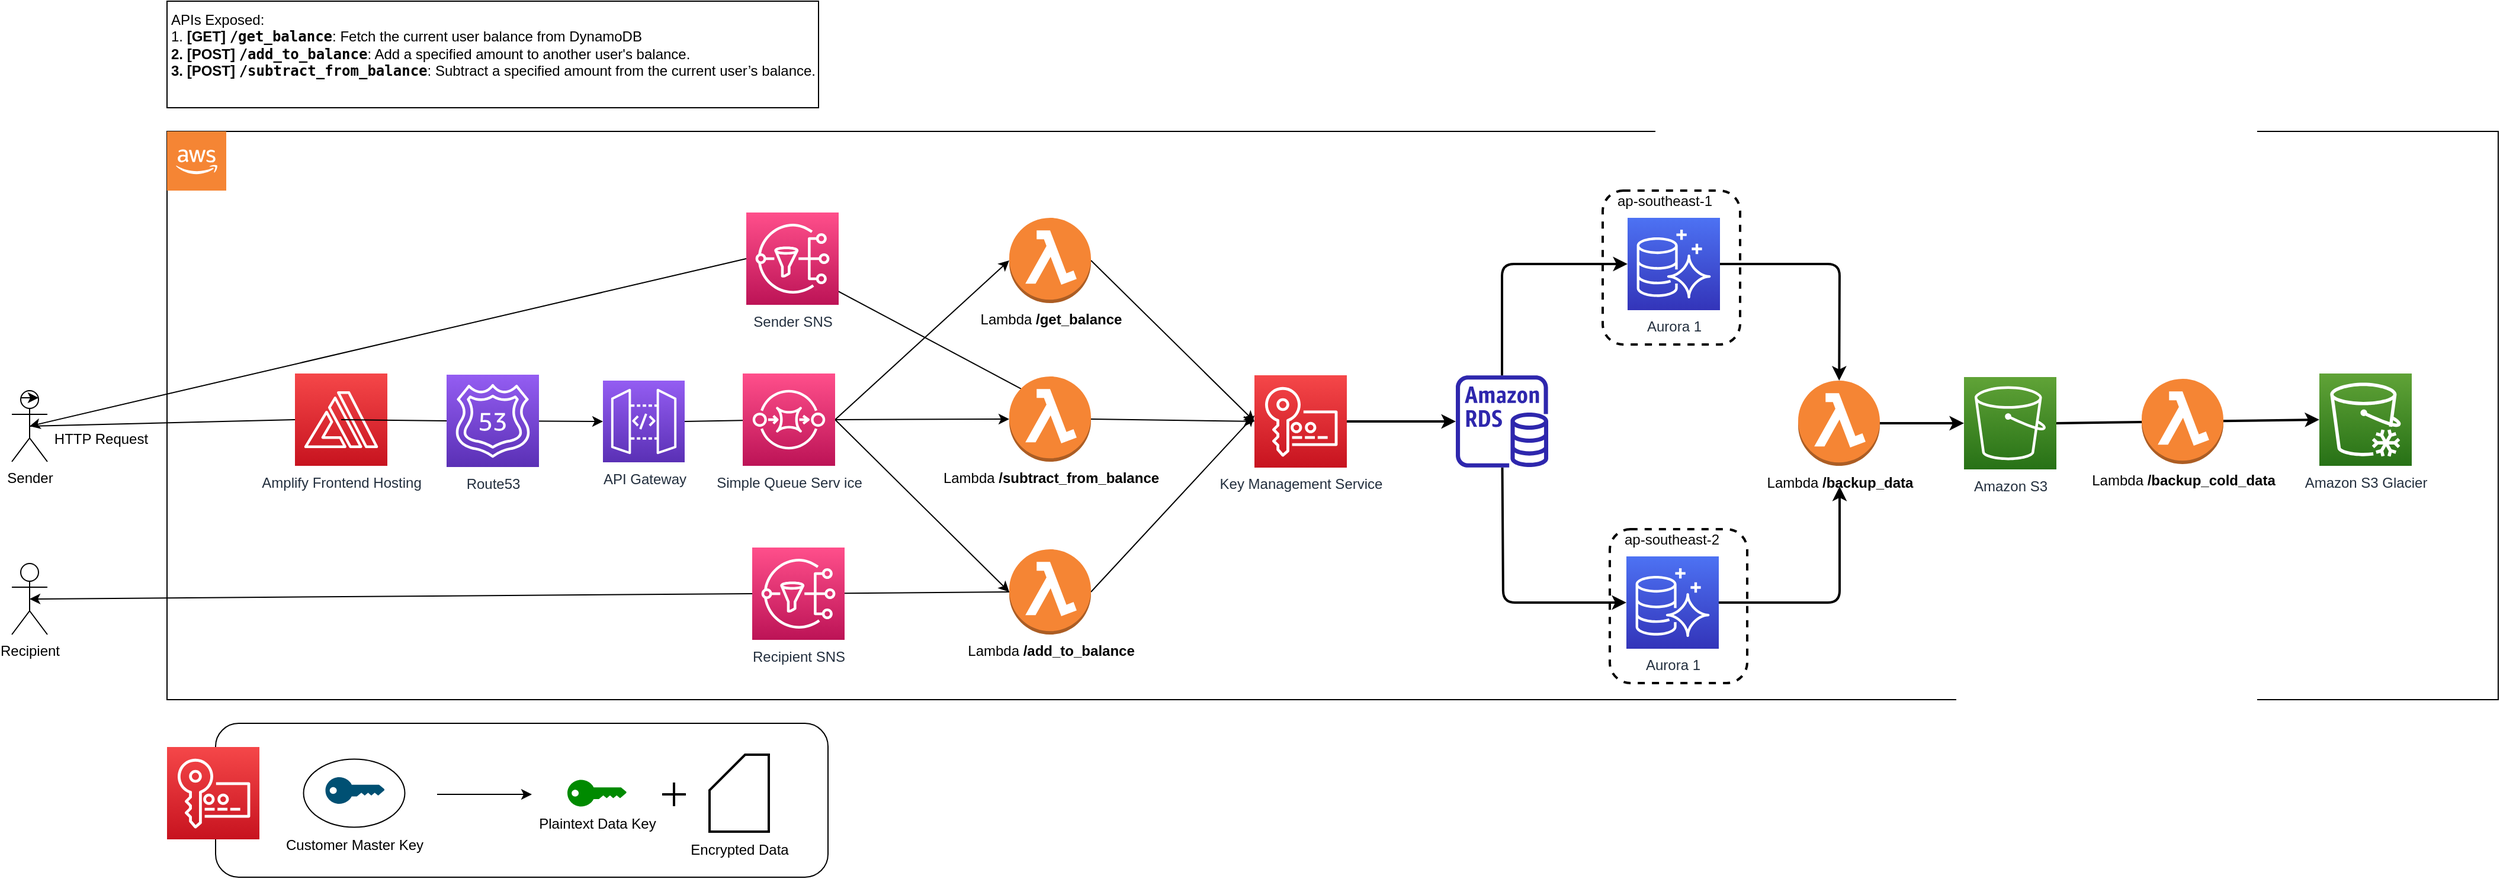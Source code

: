 <mxfile>
    <diagram id="dKKx0QM5cb-7N841_KJs" name="Page-1">
        <mxGraphModel dx="1483" dy="646" grid="1" gridSize="10" guides="1" tooltips="1" connect="1" arrows="1" fold="1" page="1" pageScale="1" pageWidth="850" pageHeight="1100" background="#ffffff" math="0" shadow="0">
            <root>
                <mxCell id="0"/>
                <mxCell id="1" parent="0"/>
                <mxCell id="57" value="" style="rounded=0;whiteSpace=wrap;html=1;glass=1;strokeColor=#000000;strokeWidth=1;fontColor=#000000;fillColor=none;" parent="1" vertex="1">
                    <mxGeometry x="222" y="940" width="1968" height="480" as="geometry"/>
                </mxCell>
                <mxCell id="58" style="edgeStyle=none;html=1;exitX=0.5;exitY=0.5;exitDx=0;exitDy=0;exitPerimeter=0;entryX=0;entryY=0.5;entryDx=0;entryDy=0;entryPerimeter=0;fontColor=#000000;strokeColor=#000000;startArrow=none;" parent="1" source="98" target="65" edge="1">
                    <mxGeometry relative="1" as="geometry"/>
                </mxCell>
                <mxCell id="59" value="&lt;font color=&quot;#000000&quot;&gt;Sender&lt;br&gt;&lt;/font&gt;" style="shape=umlActor;verticalLabelPosition=bottom;verticalAlign=top;html=1;outlineConnect=0;glass=1;strokeColor=#000000;strokeWidth=1;fillColor=none;" parent="1" vertex="1">
                    <mxGeometry x="91" y="1159" width="30" height="60" as="geometry"/>
                </mxCell>
                <mxCell id="60" style="edgeStyle=none;html=1;exitX=0.25;exitY=0.1;exitDx=0;exitDy=0;exitPerimeter=0;entryX=0.75;entryY=0.1;entryDx=0;entryDy=0;entryPerimeter=0;fontColor=#000000;" parent="1" source="59" target="59" edge="1">
                    <mxGeometry relative="1" as="geometry"/>
                </mxCell>
                <mxCell id="65" value="API Gateway" style="sketch=0;points=[[0,0,0],[0.25,0,0],[0.5,0,0],[0.75,0,0],[1,0,0],[0,1,0],[0.25,1,0],[0.5,1,0],[0.75,1,0],[1,1,0],[0,0.25,0],[0,0.5,0],[0,0.75,0],[1,0.25,0],[1,0.5,0],[1,0.75,0]];outlineConnect=0;fontColor=#232F3E;gradientColor=#945DF2;gradientDirection=north;fillColor=#5A30B5;strokeColor=#ffffff;dashed=0;verticalLabelPosition=bottom;verticalAlign=top;align=center;html=1;fontSize=12;fontStyle=0;aspect=fixed;shape=mxgraph.aws4.resourceIcon;resIcon=mxgraph.aws4.api_gateway;glass=1;strokeWidth=1;" parent="1" vertex="1">
                    <mxGeometry x="590" y="1150.5" width="69" height="69" as="geometry"/>
                </mxCell>
                <mxCell id="66" value="&lt;div style=&quot;text-align: left;&quot;&gt;&lt;span style=&quot;background-color: initial;&quot;&gt;APIs Exposed:&lt;/span&gt;&lt;/div&gt;&lt;div style=&quot;text-align: left;&quot;&gt;&lt;span style=&quot;background-color: initial;&quot;&gt;1.&amp;nbsp;&lt;/span&gt;&lt;strong style=&quot;background-color: initial;&quot;&gt;[GET] &lt;code&gt;/get_balance&lt;/code&gt;&lt;/strong&gt;&lt;span style=&quot;background-color: initial;&quot;&gt;: Fetch the current user balance from DynamoDB&lt;/span&gt;&lt;/div&gt;&lt;strong style=&quot;background-color: initial;&quot;&gt;&lt;div style=&quot;text-align: left;&quot;&gt;&lt;strong style=&quot;background-color: initial;&quot;&gt;2. [POST] &lt;code&gt;/add_to_balance&lt;/code&gt;&lt;/strong&gt;&lt;span style=&quot;background-color: initial; font-weight: normal;&quot;&gt;: Add a specified amount to another user's balance.&lt;/span&gt;&lt;/div&gt;&lt;/strong&gt;&lt;strong style=&quot;background-color: initial;&quot;&gt;&lt;div style=&quot;text-align: left;&quot;&gt;&lt;strong style=&quot;background-color: initial;&quot;&gt;3. [POST] &lt;code&gt;/subtract_from_balance&lt;/code&gt;&lt;/strong&gt;&lt;span style=&quot;background-color: initial; font-weight: normal;&quot;&gt;: Subtract a specified amount from the current user’s balance.&lt;/span&gt;&lt;/div&gt;&lt;/strong&gt;&lt;h4&gt;&lt;/h4&gt;" style="text;html=1;align=center;verticalAlign=middle;resizable=0;points=[];autosize=1;strokeColor=#000000;fillColor=none;fontColor=#000000;" parent="1" vertex="1">
                    <mxGeometry x="222" y="830" width="550" height="90" as="geometry"/>
                </mxCell>
                <mxCell id="67" style="edgeStyle=none;html=1;exitX=0.145;exitY=0.145;exitDx=0;exitDy=0;exitPerimeter=0;entryX=1;entryY=0.5;entryDx=0;entryDy=0;entryPerimeter=0;labelBackgroundColor=#ffffff;strokeColor=#000000;fontColor=#000000;" parent="1" source="68" edge="1">
                    <mxGeometry relative="1" as="geometry">
                        <mxPoint x="737" y="1047.5" as="targetPoint"/>
                    </mxGeometry>
                </mxCell>
                <mxCell id="149" style="edgeStyle=none;html=1;exitX=1;exitY=0.5;exitDx=0;exitDy=0;exitPerimeter=0;entryX=0;entryY=0.5;entryDx=0;entryDy=0;entryPerimeter=0;fontColor=#0a0a0a;strokeColor=#000000;" edge="1" parent="1" source="68" target="122">
                    <mxGeometry relative="1" as="geometry"/>
                </mxCell>
                <mxCell id="68" value="Lambda&amp;nbsp;&lt;strong style=&quot;background-color: initial; text-align: left;&quot;&gt;&lt;code style=&quot;font-family: var(--monaco-monospace-font);&quot;&gt;/subtract_from_balance&lt;/code&gt;&lt;/strong&gt;" style="outlineConnect=0;dashed=0;verticalLabelPosition=bottom;verticalAlign=top;align=center;html=1;shape=mxgraph.aws3.lambda_function;fillColor=#F58534;gradientColor=none;glass=1;strokeColor=#000000;strokeWidth=1;fontColor=#000000;" parent="1" vertex="1">
                    <mxGeometry x="933" y="1147" width="69" height="72" as="geometry"/>
                </mxCell>
                <mxCell id="69" style="edgeStyle=none;html=1;exitX=1;exitY=0.5;exitDx=0;exitDy=0;exitPerimeter=0;labelBackgroundColor=#ffffff;strokeColor=#000000;fontColor=#000000;entryX=0;entryY=0.5;entryDx=0;entryDy=0;entryPerimeter=0;" parent="1" source="70" target="122" edge="1">
                    <mxGeometry relative="1" as="geometry">
                        <mxPoint x="1110" y="1190" as="targetPoint"/>
                    </mxGeometry>
                </mxCell>
                <mxCell id="70" value="Lambda&amp;nbsp;&lt;strong style=&quot;text-align: left; background-color: initial;&quot;&gt;&lt;code style=&quot;font-family: var(--monaco-monospace-font);&quot;&gt;/get_balance&lt;/code&gt;&lt;/strong&gt;" style="outlineConnect=0;dashed=0;verticalLabelPosition=bottom;verticalAlign=top;align=center;html=1;shape=mxgraph.aws3.lambda_function;fillColor=#F58534;gradientColor=none;glass=1;strokeColor=#000000;strokeWidth=1;fontColor=#000000;" parent="1" vertex="1">
                    <mxGeometry x="933" y="1013" width="69" height="72" as="geometry"/>
                </mxCell>
                <mxCell id="71" style="edgeStyle=none;html=1;exitX=0;exitY=0.5;exitDx=0;exitDy=0;exitPerimeter=0;entryX=1;entryY=0.5;entryDx=0;entryDy=0;entryPerimeter=0;labelBackgroundColor=#ffffff;strokeColor=#000000;fontColor=#000000;" parent="1" source="72" edge="1">
                    <mxGeometry relative="1" as="geometry">
                        <mxPoint x="742" y="1330.5" as="targetPoint"/>
                    </mxGeometry>
                </mxCell>
                <mxCell id="150" style="edgeStyle=none;html=1;exitX=1;exitY=0.5;exitDx=0;exitDy=0;exitPerimeter=0;fontColor=#0a0a0a;strokeColor=#000000;" edge="1" parent="1" source="72">
                    <mxGeometry relative="1" as="geometry">
                        <mxPoint x="1140" y="1180.0" as="targetPoint"/>
                    </mxGeometry>
                </mxCell>
                <mxCell id="72" value="Lambda&amp;nbsp;&lt;strong style=&quot;background-color: initial; text-align: left;&quot;&gt;&lt;code style=&quot;font-family: var(--monaco-monospace-font);&quot;&gt;/add_to_balance&lt;/code&gt;&lt;/strong&gt;" style="outlineConnect=0;dashed=0;verticalLabelPosition=bottom;verticalAlign=top;align=center;html=1;shape=mxgraph.aws3.lambda_function;fillColor=#F58534;gradientColor=none;glass=1;strokeColor=#000000;strokeWidth=1;fontColor=#000000;" parent="1" vertex="1">
                    <mxGeometry x="933" y="1293" width="69" height="72" as="geometry"/>
                </mxCell>
                <mxCell id="73" value="HTTP Request" style="text;html=1;align=center;verticalAlign=middle;resizable=0;points=[];autosize=1;strokeColor=none;fillColor=none;fontColor=#000000;" parent="1" vertex="1">
                    <mxGeometry x="116" y="1185" width="100" height="30" as="geometry"/>
                </mxCell>
                <mxCell id="78" value="" style="outlineConnect=0;dashed=0;verticalLabelPosition=bottom;verticalAlign=top;align=center;html=1;shape=mxgraph.aws3.cloud_2;fillColor=#F58534;gradientColor=none;glass=1;strokeColor=#000000;strokeWidth=1;fontColor=#000000;" parent="1" vertex="1">
                    <mxGeometry x="222" y="940" width="50" height="50" as="geometry"/>
                </mxCell>
                <mxCell id="83" value="&lt;font color=&quot;#000000&quot;&gt;Recipient&lt;br&gt;&lt;/font&gt;" style="shape=umlActor;verticalLabelPosition=bottom;verticalAlign=top;html=1;outlineConnect=0;glass=1;strokeColor=#000000;strokeWidth=1;fillColor=none;" parent="1" vertex="1">
                    <mxGeometry x="91" y="1305" width="30" height="60" as="geometry"/>
                </mxCell>
                <mxCell id="84" style="edgeStyle=none;html=1;exitX=0;exitY=0.5;exitDx=0;exitDy=0;exitPerimeter=0;entryX=0.5;entryY=0.5;entryDx=0;entryDy=0;entryPerimeter=0;labelBackgroundColor=#ffffff;strokeColor=#000000;fontColor=#000000;" parent="1" source="85" target="59" edge="1">
                    <mxGeometry relative="1" as="geometry"/>
                </mxCell>
                <mxCell id="85" value="Sender SNS" style="sketch=0;points=[[0,0,0],[0.25,0,0],[0.5,0,0],[0.75,0,0],[1,0,0],[0,1,0],[0.25,1,0],[0.5,1,0],[0.75,1,0],[1,1,0],[0,0.25,0],[0,0.5,0],[0,0.75,0],[1,0.25,0],[1,0.5,0],[1,0.75,0]];outlineConnect=0;fontColor=#232F3E;gradientColor=#FF4F8B;gradientDirection=north;fillColor=#BC1356;strokeColor=#ffffff;dashed=0;verticalLabelPosition=bottom;verticalAlign=top;align=center;html=1;fontSize=12;fontStyle=0;aspect=fixed;shape=mxgraph.aws4.resourceIcon;resIcon=mxgraph.aws4.sns;glass=1;strokeWidth=1;" parent="1" vertex="1">
                    <mxGeometry x="711" y="1008.5" width="78" height="78" as="geometry"/>
                </mxCell>
                <mxCell id="86" style="edgeStyle=none;html=1;exitX=0;exitY=0.5;exitDx=0;exitDy=0;exitPerimeter=0;entryX=0.5;entryY=0.5;entryDx=0;entryDy=0;entryPerimeter=0;labelBackgroundColor=#ffffff;strokeColor=#000000;fontColor=#000000;" parent="1" source="87" target="83" edge="1">
                    <mxGeometry relative="1" as="geometry"/>
                </mxCell>
                <mxCell id="87" value="Recipient SNS" style="sketch=0;points=[[0,0,0],[0.25,0,0],[0.5,0,0],[0.75,0,0],[1,0,0],[0,1,0],[0.25,1,0],[0.5,1,0],[0.75,1,0],[1,1,0],[0,0.25,0],[0,0.5,0],[0,0.75,0],[1,0.25,0],[1,0.5,0],[1,0.75,0]];outlineConnect=0;fontColor=#232F3E;gradientColor=#FF4F8B;gradientDirection=north;fillColor=#BC1356;strokeColor=#ffffff;dashed=0;verticalLabelPosition=bottom;verticalAlign=top;align=center;html=1;fontSize=12;fontStyle=0;aspect=fixed;shape=mxgraph.aws4.resourceIcon;resIcon=mxgraph.aws4.sns;glass=1;strokeWidth=1;" parent="1" vertex="1">
                    <mxGeometry x="716" y="1291.5" width="78" height="78" as="geometry"/>
                </mxCell>
                <mxCell id="92" value="" style="edgeStyle=none;html=1;exitX=0.5;exitY=0.5;exitDx=0;exitDy=0;exitPerimeter=0;entryX=0;entryY=0.5;entryDx=0;entryDy=0;entryPerimeter=0;fontColor=#000000;strokeColor=#000000;endArrow=none;" parent="1" source="59" target="91" edge="1">
                    <mxGeometry relative="1" as="geometry">
                        <mxPoint x="106.0" y="1189" as="sourcePoint"/>
                        <mxPoint x="510" y="1184.5" as="targetPoint"/>
                    </mxGeometry>
                </mxCell>
                <mxCell id="91" value="Amplify Frontend Hosting" style="sketch=0;points=[[0,0,0],[0.25,0,0],[0.5,0,0],[0.75,0,0],[1,0,0],[0,1,0],[0.25,1,0],[0.5,1,0],[0.75,1,0],[1,1,0],[0,0.25,0],[0,0.5,0],[0,0.75,0],[1,0.25,0],[1,0.5,0],[1,0.75,0]];outlineConnect=0;fontColor=#232F3E;gradientColor=#F54749;gradientDirection=north;fillColor=#C7131F;strokeColor=#ffffff;dashed=0;verticalLabelPosition=bottom;verticalAlign=top;align=center;html=1;fontSize=12;fontStyle=0;aspect=fixed;shape=mxgraph.aws4.resourceIcon;resIcon=mxgraph.aws4.amplify;glass=1;strokeWidth=1;" parent="1" vertex="1">
                    <mxGeometry x="330" y="1144.5" width="78" height="78" as="geometry"/>
                </mxCell>
                <mxCell id="95" style="edgeStyle=none;html=1;exitX=1;exitY=0.5;exitDx=0;exitDy=0;exitPerimeter=0;entryX=0;entryY=0.5;entryDx=0;entryDy=0;entryPerimeter=0;labelBackgroundColor=#ffffff;strokeColor=#000000;fontColor=#000000;" parent="1" source="100" target="70" edge="1">
                    <mxGeometry relative="1" as="geometry"/>
                </mxCell>
                <mxCell id="96" style="edgeStyle=none;html=1;exitX=1;exitY=0.5;exitDx=0;exitDy=0;exitPerimeter=0;entryX=0;entryY=0.5;entryDx=0;entryDy=0;entryPerimeter=0;labelBackgroundColor=#ffffff;strokeColor=#000000;fontColor=#000000;" parent="1" source="100" target="68" edge="1">
                    <mxGeometry relative="1" as="geometry"/>
                </mxCell>
                <mxCell id="97" style="edgeStyle=none;html=1;exitX=1;exitY=0.5;exitDx=0;exitDy=0;exitPerimeter=0;entryX=0;entryY=0.5;entryDx=0;entryDy=0;entryPerimeter=0;labelBackgroundColor=#ffffff;strokeColor=#000000;fontColor=#000000;" parent="1" source="100" target="72" edge="1">
                    <mxGeometry relative="1" as="geometry"/>
                </mxCell>
                <mxCell id="99" value="" style="edgeStyle=none;html=1;exitX=0.5;exitY=0.5;exitDx=0;exitDy=0;exitPerimeter=0;entryX=0;entryY=0.5;entryDx=0;entryDy=0;entryPerimeter=0;fontColor=#000000;strokeColor=#000000;startArrow=none;endArrow=none;" parent="1" source="91" target="98" edge="1">
                    <mxGeometry relative="1" as="geometry">
                        <mxPoint x="369" y="1183.5" as="sourcePoint"/>
                        <mxPoint x="590" y="1185" as="targetPoint"/>
                    </mxGeometry>
                </mxCell>
                <mxCell id="98" value="Route53" style="sketch=0;points=[[0,0,0],[0.25,0,0],[0.5,0,0],[0.75,0,0],[1,0,0],[0,1,0],[0.25,1,0],[0.5,1,0],[0.75,1,0],[1,1,0],[0,0.25,0],[0,0.5,0],[0,0.75,0],[1,0.25,0],[1,0.5,0],[1,0.75,0]];outlineConnect=0;fontColor=#232F3E;gradientColor=#945DF2;gradientDirection=north;fillColor=#5A30B5;strokeColor=#ffffff;dashed=0;verticalLabelPosition=bottom;verticalAlign=top;align=center;html=1;fontSize=12;fontStyle=0;aspect=fixed;shape=mxgraph.aws4.resourceIcon;resIcon=mxgraph.aws4.route_53;glass=1;strokeWidth=1;" parent="1" vertex="1">
                    <mxGeometry x="458" y="1145.5" width="78" height="78" as="geometry"/>
                </mxCell>
                <mxCell id="101" value="" style="edgeStyle=none;html=1;exitX=1;exitY=0.5;exitDx=0;exitDy=0;exitPerimeter=0;labelBackgroundColor=#ffffff;strokeColor=#000000;fontColor=#000000;endArrow=none;" parent="1" source="65" target="100" edge="1">
                    <mxGeometry relative="1" as="geometry">
                        <mxPoint x="659.0" y="1185" as="sourcePoint"/>
                        <mxPoint x="930" y="1183.689" as="targetPoint"/>
                    </mxGeometry>
                </mxCell>
                <mxCell id="100" value="Simple Queue Serv ice" style="sketch=0;points=[[0,0,0],[0.25,0,0],[0.5,0,0],[0.75,0,0],[1,0,0],[0,1,0],[0.25,1,0],[0.5,1,0],[0.75,1,0],[1,1,0],[0,0.25,0],[0,0.5,0],[0,0.75,0],[1,0.25,0],[1,0.5,0],[1,0.75,0]];outlineConnect=0;fontColor=#232F3E;gradientColor=#FF4F8B;gradientDirection=north;fillColor=#BC1356;strokeColor=#ffffff;dashed=0;verticalLabelPosition=bottom;verticalAlign=top;align=center;html=1;fontSize=12;fontStyle=0;aspect=fixed;shape=mxgraph.aws4.resourceIcon;resIcon=mxgraph.aws4.sqs;glass=1;strokeWidth=1;" parent="1" vertex="1">
                    <mxGeometry x="708" y="1144.5" width="78" height="78" as="geometry"/>
                </mxCell>
                <mxCell id="121" value="" style="group" parent="1" vertex="1" connectable="0">
                    <mxGeometry x="222" y="1440" width="558" height="130" as="geometry"/>
                </mxCell>
                <mxCell id="103" value="" style="rounded=1;whiteSpace=wrap;html=1;glass=1;strokeColor=#000000;strokeWidth=1;fontColor=#000000;fillColor=none;" parent="121" vertex="1">
                    <mxGeometry x="41" width="517" height="130" as="geometry"/>
                </mxCell>
                <mxCell id="102" value="" style="sketch=0;points=[[0,0,0],[0.25,0,0],[0.5,0,0],[0.75,0,0],[1,0,0],[0,1,0],[0.25,1,0],[0.5,1,0],[0.75,1,0],[1,1,0],[0,0.25,0],[0,0.5,0],[0,0.75,0],[1,0.25,0],[1,0.5,0],[1,0.75,0]];outlineConnect=0;fontColor=#232F3E;gradientColor=#F54749;gradientDirection=north;fillColor=#C7131F;strokeColor=#ffffff;dashed=0;verticalLabelPosition=bottom;verticalAlign=top;align=center;html=1;fontSize=12;fontStyle=0;aspect=fixed;shape=mxgraph.aws4.resourceIcon;resIcon=mxgraph.aws4.key_management_service;glass=1;strokeWidth=1;" parent="121" vertex="1">
                    <mxGeometry y="20" width="78" height="78" as="geometry"/>
                </mxCell>
                <mxCell id="108" value="" style="group" parent="121" vertex="1" connectable="0">
                    <mxGeometry x="88" y="30.25" width="140" height="87.5" as="geometry"/>
                </mxCell>
                <mxCell id="106" value="" style="group" parent="108" vertex="1" connectable="0">
                    <mxGeometry x="27.25" width="85.5" height="57.5" as="geometry"/>
                </mxCell>
                <mxCell id="105" value="" style="ellipse;whiteSpace=wrap;html=1;glass=1;strokeColor=#000000;strokeWidth=1;fontColor=#000000;fillColor=none;" parent="106" vertex="1">
                    <mxGeometry width="85.5" height="57.5" as="geometry"/>
                </mxCell>
                <mxCell id="104" value="" style="points=[[0,0.5,0],[0.24,0,0],[0.5,0.28,0],[0.995,0.475,0],[0.5,0.72,0],[0.24,1,0]];verticalLabelPosition=bottom;sketch=0;html=1;verticalAlign=top;aspect=fixed;align=center;pointerEvents=1;shape=mxgraph.cisco19.key;fillColor=#005073;strokeColor=none;glass=1;strokeWidth=1;fontColor=#000000;" parent="106" vertex="1">
                    <mxGeometry x="18.5" y="15.25" width="50" height="22.5" as="geometry"/>
                </mxCell>
                <mxCell id="107" value="Customer Master Key" style="text;html=1;align=center;verticalAlign=middle;resizable=0;points=[];autosize=1;strokeColor=none;fillColor=none;fontColor=#000000;" parent="108" vertex="1">
                    <mxGeometry y="57.5" width="140" height="30" as="geometry"/>
                </mxCell>
                <mxCell id="109" value="" style="points=[[0,0.5,0],[0.24,0,0],[0.5,0.28,0],[0.995,0.475,0],[0.5,0.72,0],[0.24,1,0]];verticalLabelPosition=bottom;sketch=0;html=1;verticalAlign=top;aspect=fixed;align=center;pointerEvents=1;shape=mxgraph.cisco19.key;fillColor=#008a00;strokeColor=#005700;glass=1;strokeWidth=1;fontColor=#ffffff;" parent="121" vertex="1">
                    <mxGeometry x="338" y="47.75" width="50" height="22.5" as="geometry"/>
                </mxCell>
                <mxCell id="111" value="" style="endArrow=classic;html=1;labelBackgroundColor=#ffffff;strokeColor=#000000;fontColor=#000000;" parent="121" edge="1">
                    <mxGeometry width="50" height="50" relative="1" as="geometry">
                        <mxPoint x="228" y="60" as="sourcePoint"/>
                        <mxPoint x="308" y="60" as="targetPoint"/>
                    </mxGeometry>
                </mxCell>
                <mxCell id="112" value="Plaintext Data Key" style="text;html=1;align=center;verticalAlign=middle;resizable=0;points=[];autosize=1;strokeColor=none;fillColor=none;fontColor=#000000;" parent="121" vertex="1">
                    <mxGeometry x="303" y="70.25" width="120" height="30" as="geometry"/>
                </mxCell>
                <mxCell id="115" value="" style="group;strokeWidth=20;" parent="121" vertex="1" connectable="0">
                    <mxGeometry x="418" y="50" width="20" height="20" as="geometry"/>
                </mxCell>
                <mxCell id="113" value="" style="endArrow=none;html=1;labelBackgroundColor=#ffffff;strokeColor=#000000;fontColor=#000000;strokeWidth=2;" parent="115" edge="1">
                    <mxGeometry width="50" height="50" relative="1" as="geometry">
                        <mxPoint x="10" y="20" as="sourcePoint"/>
                        <mxPoint x="10" as="targetPoint"/>
                    </mxGeometry>
                </mxCell>
                <mxCell id="114" value="" style="endArrow=none;html=1;labelBackgroundColor=#ffffff;strokeColor=#000000;fontColor=#000000;endSize=6;strokeWidth=2;" parent="115" edge="1">
                    <mxGeometry width="50" height="50" relative="1" as="geometry">
                        <mxPoint y="10" as="sourcePoint"/>
                        <mxPoint x="20" y="10" as="targetPoint"/>
                    </mxGeometry>
                </mxCell>
                <mxCell id="119" value="" style="shape=card;whiteSpace=wrap;html=1;glass=1;strokeColor=#000000;strokeWidth=2;fontColor=#000000;fillColor=none;" parent="121" vertex="1">
                    <mxGeometry x="458" y="26.5" width="50" height="65" as="geometry"/>
                </mxCell>
                <mxCell id="120" value="Encrypted Data" style="text;html=1;align=center;verticalAlign=middle;resizable=0;points=[];autosize=1;strokeColor=none;fillColor=none;fontColor=#000000;" parent="121" vertex="1">
                    <mxGeometry x="428" y="91.5" width="110" height="30" as="geometry"/>
                </mxCell>
                <mxCell id="137" style="edgeStyle=none;html=1;exitX=1;exitY=0.5;exitDx=0;exitDy=0;exitPerimeter=0;labelBackgroundColor=#ffffff;strokeColor=#000000;strokeWidth=2;fontColor=#000000;endSize=6;" parent="1" source="122" target="136" edge="1">
                    <mxGeometry relative="1" as="geometry"/>
                </mxCell>
                <mxCell id="122" value="Key Management Service" style="sketch=0;points=[[0,0,0],[0.25,0,0],[0.5,0,0],[0.75,0,0],[1,0,0],[0,1,0],[0.25,1,0],[0.5,1,0],[0.75,1,0],[1,1,0],[0,0.25,0],[0,0.5,0],[0,0.75,0],[1,0.25,0],[1,0.5,0],[1,0.75,0]];outlineConnect=0;fontColor=#232F3E;gradientColor=#F54749;gradientDirection=north;fillColor=#C7131F;strokeColor=#ffffff;dashed=0;verticalLabelPosition=bottom;verticalAlign=top;align=center;html=1;fontSize=12;fontStyle=0;aspect=fixed;shape=mxgraph.aws4.resourceIcon;resIcon=mxgraph.aws4.key_management_service;glass=1;strokeWidth=2;" parent="1" vertex="1">
                    <mxGeometry x="1140" y="1146" width="78" height="78" as="geometry"/>
                </mxCell>
                <mxCell id="130" style="edgeStyle=none;html=1;exitX=1;exitY=0.5;exitDx=0;exitDy=0;exitPerimeter=0;labelBackgroundColor=#ffffff;strokeColor=#000000;strokeWidth=2;fontColor=#000000;endSize=6;" parent="1" source="125" target="129" edge="1">
                    <mxGeometry relative="1" as="geometry">
                        <Array as="points">
                            <mxPoint x="1634" y="1052"/>
                        </Array>
                    </mxGeometry>
                </mxCell>
                <mxCell id="125" value="Aurora 1" style="sketch=0;points=[[0,0,0],[0.25,0,0],[0.5,0,0],[0.75,0,0],[1,0,0],[0,1,0],[0.25,1,0],[0.5,1,0],[0.75,1,0],[1,1,0],[0,0.25,0],[0,0.5,0],[0,0.75,0],[1,0.25,0],[1,0.5,0],[1,0.75,0]];outlineConnect=0;fontColor=#232F3E;gradientColor=#4D72F3;gradientDirection=north;fillColor=#3334B9;strokeColor=#ffffff;dashed=0;verticalLabelPosition=bottom;verticalAlign=top;align=center;html=1;fontSize=12;fontStyle=0;aspect=fixed;shape=mxgraph.aws4.resourceIcon;resIcon=mxgraph.aws4.aurora;glass=1;strokeWidth=2;" parent="1" vertex="1">
                    <mxGeometry x="1455" y="1013" width="78" height="78" as="geometry"/>
                </mxCell>
                <mxCell id="132" style="edgeStyle=none;html=1;exitX=1;exitY=0.5;exitDx=0;exitDy=0;exitPerimeter=0;entryX=0;entryY=0.5;entryDx=0;entryDy=0;entryPerimeter=0;labelBackgroundColor=#ffffff;strokeColor=#000000;strokeWidth=2;fontColor=#000000;endSize=6;" parent="1" source="127" target="128" edge="1">
                    <mxGeometry relative="1" as="geometry"/>
                </mxCell>
                <mxCell id="127" value="Amazon S3" style="sketch=0;points=[[0,0,0],[0.25,0,0],[0.5,0,0],[0.75,0,0],[1,0,0],[0,1,0],[0.25,1,0],[0.5,1,0],[0.75,1,0],[1,1,0],[0,0.25,0],[0,0.5,0],[0,0.75,0],[1,0.25,0],[1,0.5,0],[1,0.75,0]];outlineConnect=0;fontColor=#232F3E;gradientColor=#60A337;gradientDirection=north;fillColor=#277116;strokeColor=#ffffff;dashed=0;verticalLabelPosition=bottom;verticalAlign=top;align=center;html=1;fontSize=12;fontStyle=0;aspect=fixed;shape=mxgraph.aws4.resourceIcon;resIcon=mxgraph.aws4.s3;glass=1;strokeWidth=2;" parent="1" vertex="1">
                    <mxGeometry x="1739" y="1147.5" width="78" height="78" as="geometry"/>
                </mxCell>
                <mxCell id="128" value="Amazon S3 Glacier" style="sketch=0;points=[[0,0,0],[0.25,0,0],[0.5,0,0],[0.75,0,0],[1,0,0],[0,1,0],[0.25,1,0],[0.5,1,0],[0.75,1,0],[1,1,0],[0,0.25,0],[0,0.5,0],[0,0.75,0],[1,0.25,0],[1,0.5,0],[1,0.75,0]];outlineConnect=0;fontColor=#232F3E;gradientColor=#60A337;gradientDirection=north;fillColor=#277116;strokeColor=#ffffff;dashed=0;verticalLabelPosition=bottom;verticalAlign=top;align=center;html=1;fontSize=12;fontStyle=0;aspect=fixed;shape=mxgraph.aws4.resourceIcon;resIcon=mxgraph.aws4.glacier;glass=1;strokeWidth=2;" parent="1" vertex="1">
                    <mxGeometry x="2039" y="1144.5" width="78" height="78" as="geometry"/>
                </mxCell>
                <mxCell id="131" style="edgeStyle=none;html=1;exitX=1;exitY=0.5;exitDx=0;exitDy=0;exitPerimeter=0;entryX=0;entryY=0.5;entryDx=0;entryDy=0;entryPerimeter=0;labelBackgroundColor=#ffffff;strokeColor=#000000;strokeWidth=2;fontColor=#000000;endSize=6;" parent="1" source="129" target="127" edge="1">
                    <mxGeometry relative="1" as="geometry"/>
                </mxCell>
                <mxCell id="129" value="Lambda&amp;nbsp;&lt;strong style=&quot;text-align: left; background-color: initial;&quot;&gt;&lt;code style=&quot;font-family: var(--monaco-monospace-font);&quot;&gt;/backup_data&lt;/code&gt;&lt;/strong&gt;" style="outlineConnect=0;dashed=0;verticalLabelPosition=bottom;verticalAlign=top;align=center;html=1;shape=mxgraph.aws3.lambda_function;fillColor=#F58534;gradientColor=none;glass=1;strokeColor=#000000;strokeWidth=1;fontColor=#000000;" parent="1" vertex="1">
                    <mxGeometry x="1599" y="1150.5" width="69" height="72" as="geometry"/>
                </mxCell>
                <mxCell id="133" value="Lambda&amp;nbsp;&lt;strong style=&quot;text-align: left; background-color: initial;&quot;&gt;&lt;code style=&quot;font-family: var(--monaco-monospace-font);&quot;&gt;/backup_cold_data&lt;/code&gt;&lt;/strong&gt;" style="outlineConnect=0;dashed=0;verticalLabelPosition=bottom;verticalAlign=top;align=center;html=1;shape=mxgraph.aws3.lambda_function;fillColor=#F58534;gradientColor=none;glass=1;strokeColor=#000000;strokeWidth=1;fontColor=#000000;" parent="1" vertex="1">
                    <mxGeometry x="1889" y="1149" width="69" height="72" as="geometry"/>
                </mxCell>
                <mxCell id="135" style="edgeStyle=none;html=1;exitX=1;exitY=0.5;exitDx=0;exitDy=0;exitPerimeter=0;labelBackgroundColor=#ffffff;strokeColor=#000000;strokeWidth=2;fontColor=#000000;endSize=6;" parent="1" source="134" edge="1">
                    <mxGeometry relative="1" as="geometry">
                        <Array as="points">
                            <mxPoint x="1634" y="1338"/>
                        </Array>
                        <mxPoint x="1634" y="1240" as="targetPoint"/>
                    </mxGeometry>
                </mxCell>
                <mxCell id="134" value="Aurora 1" style="sketch=0;points=[[0,0,0],[0.25,0,0],[0.5,0,0],[0.75,0,0],[1,0,0],[0,1,0],[0.25,1,0],[0.5,1,0],[0.75,1,0],[1,1,0],[0,0.25,0],[0,0.5,0],[0,0.75,0],[1,0.25,0],[1,0.5,0],[1,0.75,0]];outlineConnect=0;fontColor=#232F3E;gradientColor=#4D72F3;gradientDirection=north;fillColor=#3334B9;strokeColor=#ffffff;dashed=0;verticalLabelPosition=bottom;verticalAlign=top;align=center;html=1;fontSize=12;fontStyle=0;aspect=fixed;shape=mxgraph.aws4.resourceIcon;resIcon=mxgraph.aws4.aurora;glass=1;strokeWidth=2;" parent="1" vertex="1">
                    <mxGeometry x="1454" y="1299" width="78" height="78" as="geometry"/>
                </mxCell>
                <mxCell id="138" style="edgeStyle=none;html=1;entryX=0;entryY=0.5;entryDx=0;entryDy=0;entryPerimeter=0;labelBackgroundColor=#ffffff;strokeColor=#000000;strokeWidth=2;fontColor=#000000;endSize=6;" parent="1" source="136" target="134" edge="1">
                    <mxGeometry relative="1" as="geometry">
                        <Array as="points">
                            <mxPoint x="1350" y="1338"/>
                        </Array>
                    </mxGeometry>
                </mxCell>
                <mxCell id="136" value="" style="sketch=0;outlineConnect=0;fontColor=#232F3E;gradientColor=none;fillColor=#2E27AD;strokeColor=none;dashed=0;verticalLabelPosition=bottom;verticalAlign=top;align=center;html=1;fontSize=12;fontStyle=0;aspect=fixed;pointerEvents=1;shape=mxgraph.aws4.rds_instance;glass=1;strokeWidth=2;" parent="1" vertex="1">
                    <mxGeometry x="1310" y="1146" width="78" height="78" as="geometry"/>
                </mxCell>
                <mxCell id="141" style="edgeStyle=none;html=1;entryX=0;entryY=0.5;entryDx=0;entryDy=0;entryPerimeter=0;labelBackgroundColor=#ffffff;strokeColor=#000000;strokeWidth=2;fontColor=#000000;endSize=6;" parent="1" source="136" target="125" edge="1">
                    <mxGeometry relative="1" as="geometry">
                        <mxPoint x="1359.222" y="1233.903" as="sourcePoint"/>
                        <mxPoint x="1480" y="1369" as="targetPoint"/>
                        <Array as="points">
                            <mxPoint x="1349" y="1052"/>
                        </Array>
                    </mxGeometry>
                </mxCell>
                <mxCell id="145" value="" style="group" vertex="1" connectable="0" parent="1">
                    <mxGeometry x="1434" y="984" width="116" height="136" as="geometry"/>
                </mxCell>
                <mxCell id="142" value="" style="rounded=1;whiteSpace=wrap;html=1;dashed=1;fillColor=none;strokeColor=#000000;strokeWidth=2;" vertex="1" parent="145">
                    <mxGeometry y="6" width="116" height="130" as="geometry"/>
                </mxCell>
                <mxCell id="143" value="&lt;font color=&quot;#0a0a0a&quot;&gt;ap-southeast-1&lt;/font&gt;" style="text;html=1;align=center;verticalAlign=middle;resizable=0;points=[];autosize=1;strokeColor=none;fillColor=none;" vertex="1" parent="145">
                    <mxGeometry x="2" width="100" height="30" as="geometry"/>
                </mxCell>
                <mxCell id="146" value="" style="group" vertex="1" connectable="0" parent="1">
                    <mxGeometry x="1440" y="1270" width="116" height="136" as="geometry"/>
                </mxCell>
                <mxCell id="147" value="" style="rounded=1;whiteSpace=wrap;html=1;dashed=1;fillColor=none;strokeColor=#000000;strokeWidth=2;" vertex="1" parent="146">
                    <mxGeometry y="6" width="116" height="130" as="geometry"/>
                </mxCell>
                <mxCell id="148" value="&lt;font color=&quot;#0a0a0a&quot;&gt;ap-southeast-2&lt;/font&gt;" style="text;html=1;align=center;verticalAlign=middle;resizable=0;points=[];autosize=1;strokeColor=none;fillColor=none;" vertex="1" parent="146">
                    <mxGeometry x="2" width="100" height="30" as="geometry"/>
                </mxCell>
            </root>
        </mxGraphModel>
    </diagram>
</mxfile>